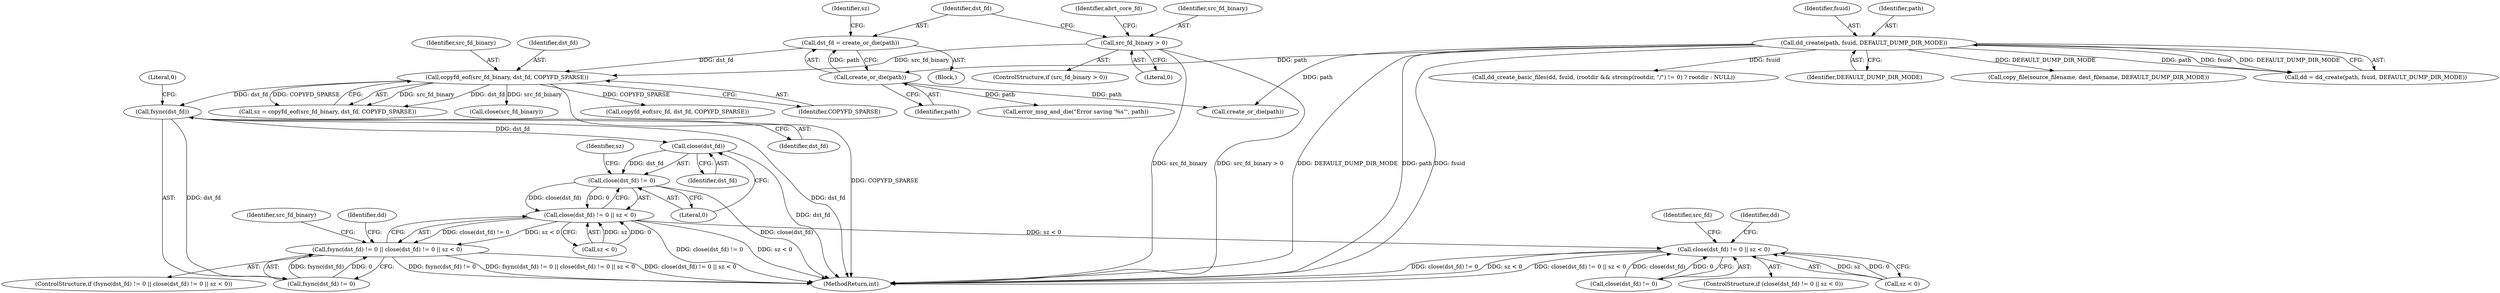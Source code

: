digraph "0_abrt_80408e9e24a1c10f85fd969e1853e0f192157f92_0@API" {
"1000872" [label="(Call,close(dst_fd))"];
"1000867" [label="(Call,fsync(dst_fd))"];
"1000860" [label="(Call,copyfd_eof(src_fd_binary, dst_fd, COPYFD_SPARSE))"];
"1000848" [label="(Call,src_fd_binary > 0)"];
"1000853" [label="(Call,dst_fd = create_or_die(path))"];
"1000855" [label="(Call,create_or_die(path))"];
"1000617" [label="(Call,dd_create(path, fsuid, DEFAULT_DUMP_DIR_MODE))"];
"1000871" [label="(Call,close(dst_fd) != 0)"];
"1000870" [label="(Call,close(dst_fd) != 0 || sz < 0)"];
"1000865" [label="(Call,fsync(dst_fd) != 0 || close(dst_fd) != 0 || sz < 0)"];
"1001017" [label="(Call,close(dst_fd) != 0 || sz < 0)"];
"1000889" [label="(Call,create_or_die(path))"];
"1000618" [label="(Identifier,path)"];
"1000854" [label="(Identifier,dst_fd)"];
"1000885" [label="(Identifier,src_fd_binary)"];
"1001022" [label="(Call,sz < 0)"];
"1001027" [label="(Identifier,dd)"];
"1001012" [label="(Call,copyfd_eof(src_fd, dst_fd, COPYFD_SPARSE))"];
"1000866" [label="(Call,fsync(dst_fd) != 0)"];
"1000862" [label="(Identifier,dst_fd)"];
"1000876" [label="(Identifier,sz)"];
"1000855" [label="(Call,create_or_die(path))"];
"1000863" [label="(Identifier,COPYFD_SPARSE)"];
"1000872" [label="(Call,close(dst_fd))"];
"1000874" [label="(Literal,0)"];
"1000859" [label="(Identifier,sz)"];
"1000617" [label="(Call,dd_create(path, fsuid, DEFAULT_DUMP_DIR_MODE))"];
"1000869" [label="(Literal,0)"];
"1000629" [label="(Call,dd_create_basic_files(dd, fsuid, (rootdir && strcmp(rootdir, \"/\") != 0) ? rootdir : NULL))"];
"1000873" [label="(Identifier,dst_fd)"];
"1000860" [label="(Call,copyfd_eof(src_fd_binary, dst_fd, COPYFD_SPARSE))"];
"1001168" [label="(MethodReturn,int)"];
"1000620" [label="(Identifier,DEFAULT_DUMP_DIR_MODE)"];
"1001018" [label="(Call,close(dst_fd) != 0)"];
"1000867" [label="(Call,fsync(dst_fd))"];
"1000680" [label="(Call,copy_file(source_filename, dest_filename, DEFAULT_DUMP_DIR_MODE))"];
"1000847" [label="(ControlStructure,if (src_fd_binary > 0))"];
"1000858" [label="(Call,sz = copyfd_eof(src_fd_binary, dst_fd, COPYFD_SPARSE))"];
"1000615" [label="(Call,dd = dd_create(path, fsuid, DEFAULT_DUMP_DIR_MODE))"];
"1000865" [label="(Call,fsync(dst_fd) != 0 || close(dst_fd) != 0 || sz < 0)"];
"1000864" [label="(ControlStructure,if (fsync(dst_fd) != 0 || close(dst_fd) != 0 || sz < 0))"];
"1000888" [label="(Identifier,abrt_core_fd)"];
"1000884" [label="(Call,close(src_fd_binary))"];
"1000856" [label="(Identifier,path)"];
"1000619" [label="(Identifier,fsuid)"];
"1000868" [label="(Identifier,dst_fd)"];
"1001032" [label="(Identifier,src_fd)"];
"1000848" [label="(Call,src_fd_binary > 0)"];
"1001016" [label="(ControlStructure,if (close(dst_fd) != 0 || sz < 0))"];
"1000881" [label="(Call,error_msg_and_die(\"Error saving '%s'\", path))"];
"1000849" [label="(Identifier,src_fd_binary)"];
"1000875" [label="(Call,sz < 0)"];
"1000880" [label="(Identifier,dd)"];
"1000851" [label="(Block,)"];
"1000850" [label="(Literal,0)"];
"1000871" [label="(Call,close(dst_fd) != 0)"];
"1000861" [label="(Identifier,src_fd_binary)"];
"1000870" [label="(Call,close(dst_fd) != 0 || sz < 0)"];
"1001017" [label="(Call,close(dst_fd) != 0 || sz < 0)"];
"1000853" [label="(Call,dst_fd = create_or_die(path))"];
"1000872" -> "1000871"  [label="AST: "];
"1000872" -> "1000873"  [label="CFG: "];
"1000873" -> "1000872"  [label="AST: "];
"1000874" -> "1000872"  [label="CFG: "];
"1000872" -> "1001168"  [label="DDG: dst_fd"];
"1000872" -> "1000871"  [label="DDG: dst_fd"];
"1000867" -> "1000872"  [label="DDG: dst_fd"];
"1000867" -> "1000866"  [label="AST: "];
"1000867" -> "1000868"  [label="CFG: "];
"1000868" -> "1000867"  [label="AST: "];
"1000869" -> "1000867"  [label="CFG: "];
"1000867" -> "1001168"  [label="DDG: dst_fd"];
"1000867" -> "1000866"  [label="DDG: dst_fd"];
"1000860" -> "1000867"  [label="DDG: dst_fd"];
"1000860" -> "1000858"  [label="AST: "];
"1000860" -> "1000863"  [label="CFG: "];
"1000861" -> "1000860"  [label="AST: "];
"1000862" -> "1000860"  [label="AST: "];
"1000863" -> "1000860"  [label="AST: "];
"1000858" -> "1000860"  [label="CFG: "];
"1000860" -> "1001168"  [label="DDG: COPYFD_SPARSE"];
"1000860" -> "1000858"  [label="DDG: src_fd_binary"];
"1000860" -> "1000858"  [label="DDG: dst_fd"];
"1000860" -> "1000858"  [label="DDG: COPYFD_SPARSE"];
"1000848" -> "1000860"  [label="DDG: src_fd_binary"];
"1000853" -> "1000860"  [label="DDG: dst_fd"];
"1000860" -> "1000884"  [label="DDG: src_fd_binary"];
"1000860" -> "1001012"  [label="DDG: COPYFD_SPARSE"];
"1000848" -> "1000847"  [label="AST: "];
"1000848" -> "1000850"  [label="CFG: "];
"1000849" -> "1000848"  [label="AST: "];
"1000850" -> "1000848"  [label="AST: "];
"1000854" -> "1000848"  [label="CFG: "];
"1000888" -> "1000848"  [label="CFG: "];
"1000848" -> "1001168"  [label="DDG: src_fd_binary"];
"1000848" -> "1001168"  [label="DDG: src_fd_binary > 0"];
"1000853" -> "1000851"  [label="AST: "];
"1000853" -> "1000855"  [label="CFG: "];
"1000854" -> "1000853"  [label="AST: "];
"1000855" -> "1000853"  [label="AST: "];
"1000859" -> "1000853"  [label="CFG: "];
"1000855" -> "1000853"  [label="DDG: path"];
"1000855" -> "1000856"  [label="CFG: "];
"1000856" -> "1000855"  [label="AST: "];
"1000617" -> "1000855"  [label="DDG: path"];
"1000855" -> "1000881"  [label="DDG: path"];
"1000855" -> "1000889"  [label="DDG: path"];
"1000617" -> "1000615"  [label="AST: "];
"1000617" -> "1000620"  [label="CFG: "];
"1000618" -> "1000617"  [label="AST: "];
"1000619" -> "1000617"  [label="AST: "];
"1000620" -> "1000617"  [label="AST: "];
"1000615" -> "1000617"  [label="CFG: "];
"1000617" -> "1001168"  [label="DDG: path"];
"1000617" -> "1001168"  [label="DDG: fsuid"];
"1000617" -> "1001168"  [label="DDG: DEFAULT_DUMP_DIR_MODE"];
"1000617" -> "1000615"  [label="DDG: path"];
"1000617" -> "1000615"  [label="DDG: fsuid"];
"1000617" -> "1000615"  [label="DDG: DEFAULT_DUMP_DIR_MODE"];
"1000617" -> "1000629"  [label="DDG: fsuid"];
"1000617" -> "1000680"  [label="DDG: DEFAULT_DUMP_DIR_MODE"];
"1000617" -> "1000889"  [label="DDG: path"];
"1000871" -> "1000870"  [label="AST: "];
"1000871" -> "1000874"  [label="CFG: "];
"1000874" -> "1000871"  [label="AST: "];
"1000876" -> "1000871"  [label="CFG: "];
"1000870" -> "1000871"  [label="CFG: "];
"1000871" -> "1001168"  [label="DDG: close(dst_fd)"];
"1000871" -> "1000870"  [label="DDG: close(dst_fd)"];
"1000871" -> "1000870"  [label="DDG: 0"];
"1000870" -> "1000865"  [label="AST: "];
"1000870" -> "1000875"  [label="CFG: "];
"1000875" -> "1000870"  [label="AST: "];
"1000865" -> "1000870"  [label="CFG: "];
"1000870" -> "1001168"  [label="DDG: close(dst_fd) != 0"];
"1000870" -> "1001168"  [label="DDG: sz < 0"];
"1000870" -> "1000865"  [label="DDG: close(dst_fd) != 0"];
"1000870" -> "1000865"  [label="DDG: sz < 0"];
"1000875" -> "1000870"  [label="DDG: sz"];
"1000875" -> "1000870"  [label="DDG: 0"];
"1000870" -> "1001017"  [label="DDG: sz < 0"];
"1000865" -> "1000864"  [label="AST: "];
"1000865" -> "1000866"  [label="CFG: "];
"1000866" -> "1000865"  [label="AST: "];
"1000880" -> "1000865"  [label="CFG: "];
"1000885" -> "1000865"  [label="CFG: "];
"1000865" -> "1001168"  [label="DDG: fsync(dst_fd) != 0"];
"1000865" -> "1001168"  [label="DDG: fsync(dst_fd) != 0 || close(dst_fd) != 0 || sz < 0"];
"1000865" -> "1001168"  [label="DDG: close(dst_fd) != 0 || sz < 0"];
"1000866" -> "1000865"  [label="DDG: fsync(dst_fd)"];
"1000866" -> "1000865"  [label="DDG: 0"];
"1001017" -> "1001016"  [label="AST: "];
"1001017" -> "1001018"  [label="CFG: "];
"1001017" -> "1001022"  [label="CFG: "];
"1001018" -> "1001017"  [label="AST: "];
"1001022" -> "1001017"  [label="AST: "];
"1001027" -> "1001017"  [label="CFG: "];
"1001032" -> "1001017"  [label="CFG: "];
"1001017" -> "1001168"  [label="DDG: close(dst_fd) != 0"];
"1001017" -> "1001168"  [label="DDG: sz < 0"];
"1001017" -> "1001168"  [label="DDG: close(dst_fd) != 0 || sz < 0"];
"1001018" -> "1001017"  [label="DDG: close(dst_fd)"];
"1001018" -> "1001017"  [label="DDG: 0"];
"1001022" -> "1001017"  [label="DDG: sz"];
"1001022" -> "1001017"  [label="DDG: 0"];
}
